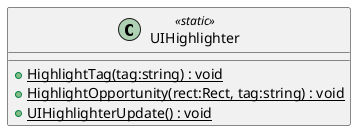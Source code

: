 @startuml
class UIHighlighter <<static>> {
    + {static} HighlightTag(tag:string) : void
    + {static} HighlightOpportunity(rect:Rect, tag:string) : void
    + {static} UIHighlighterUpdate() : void
}
@enduml
